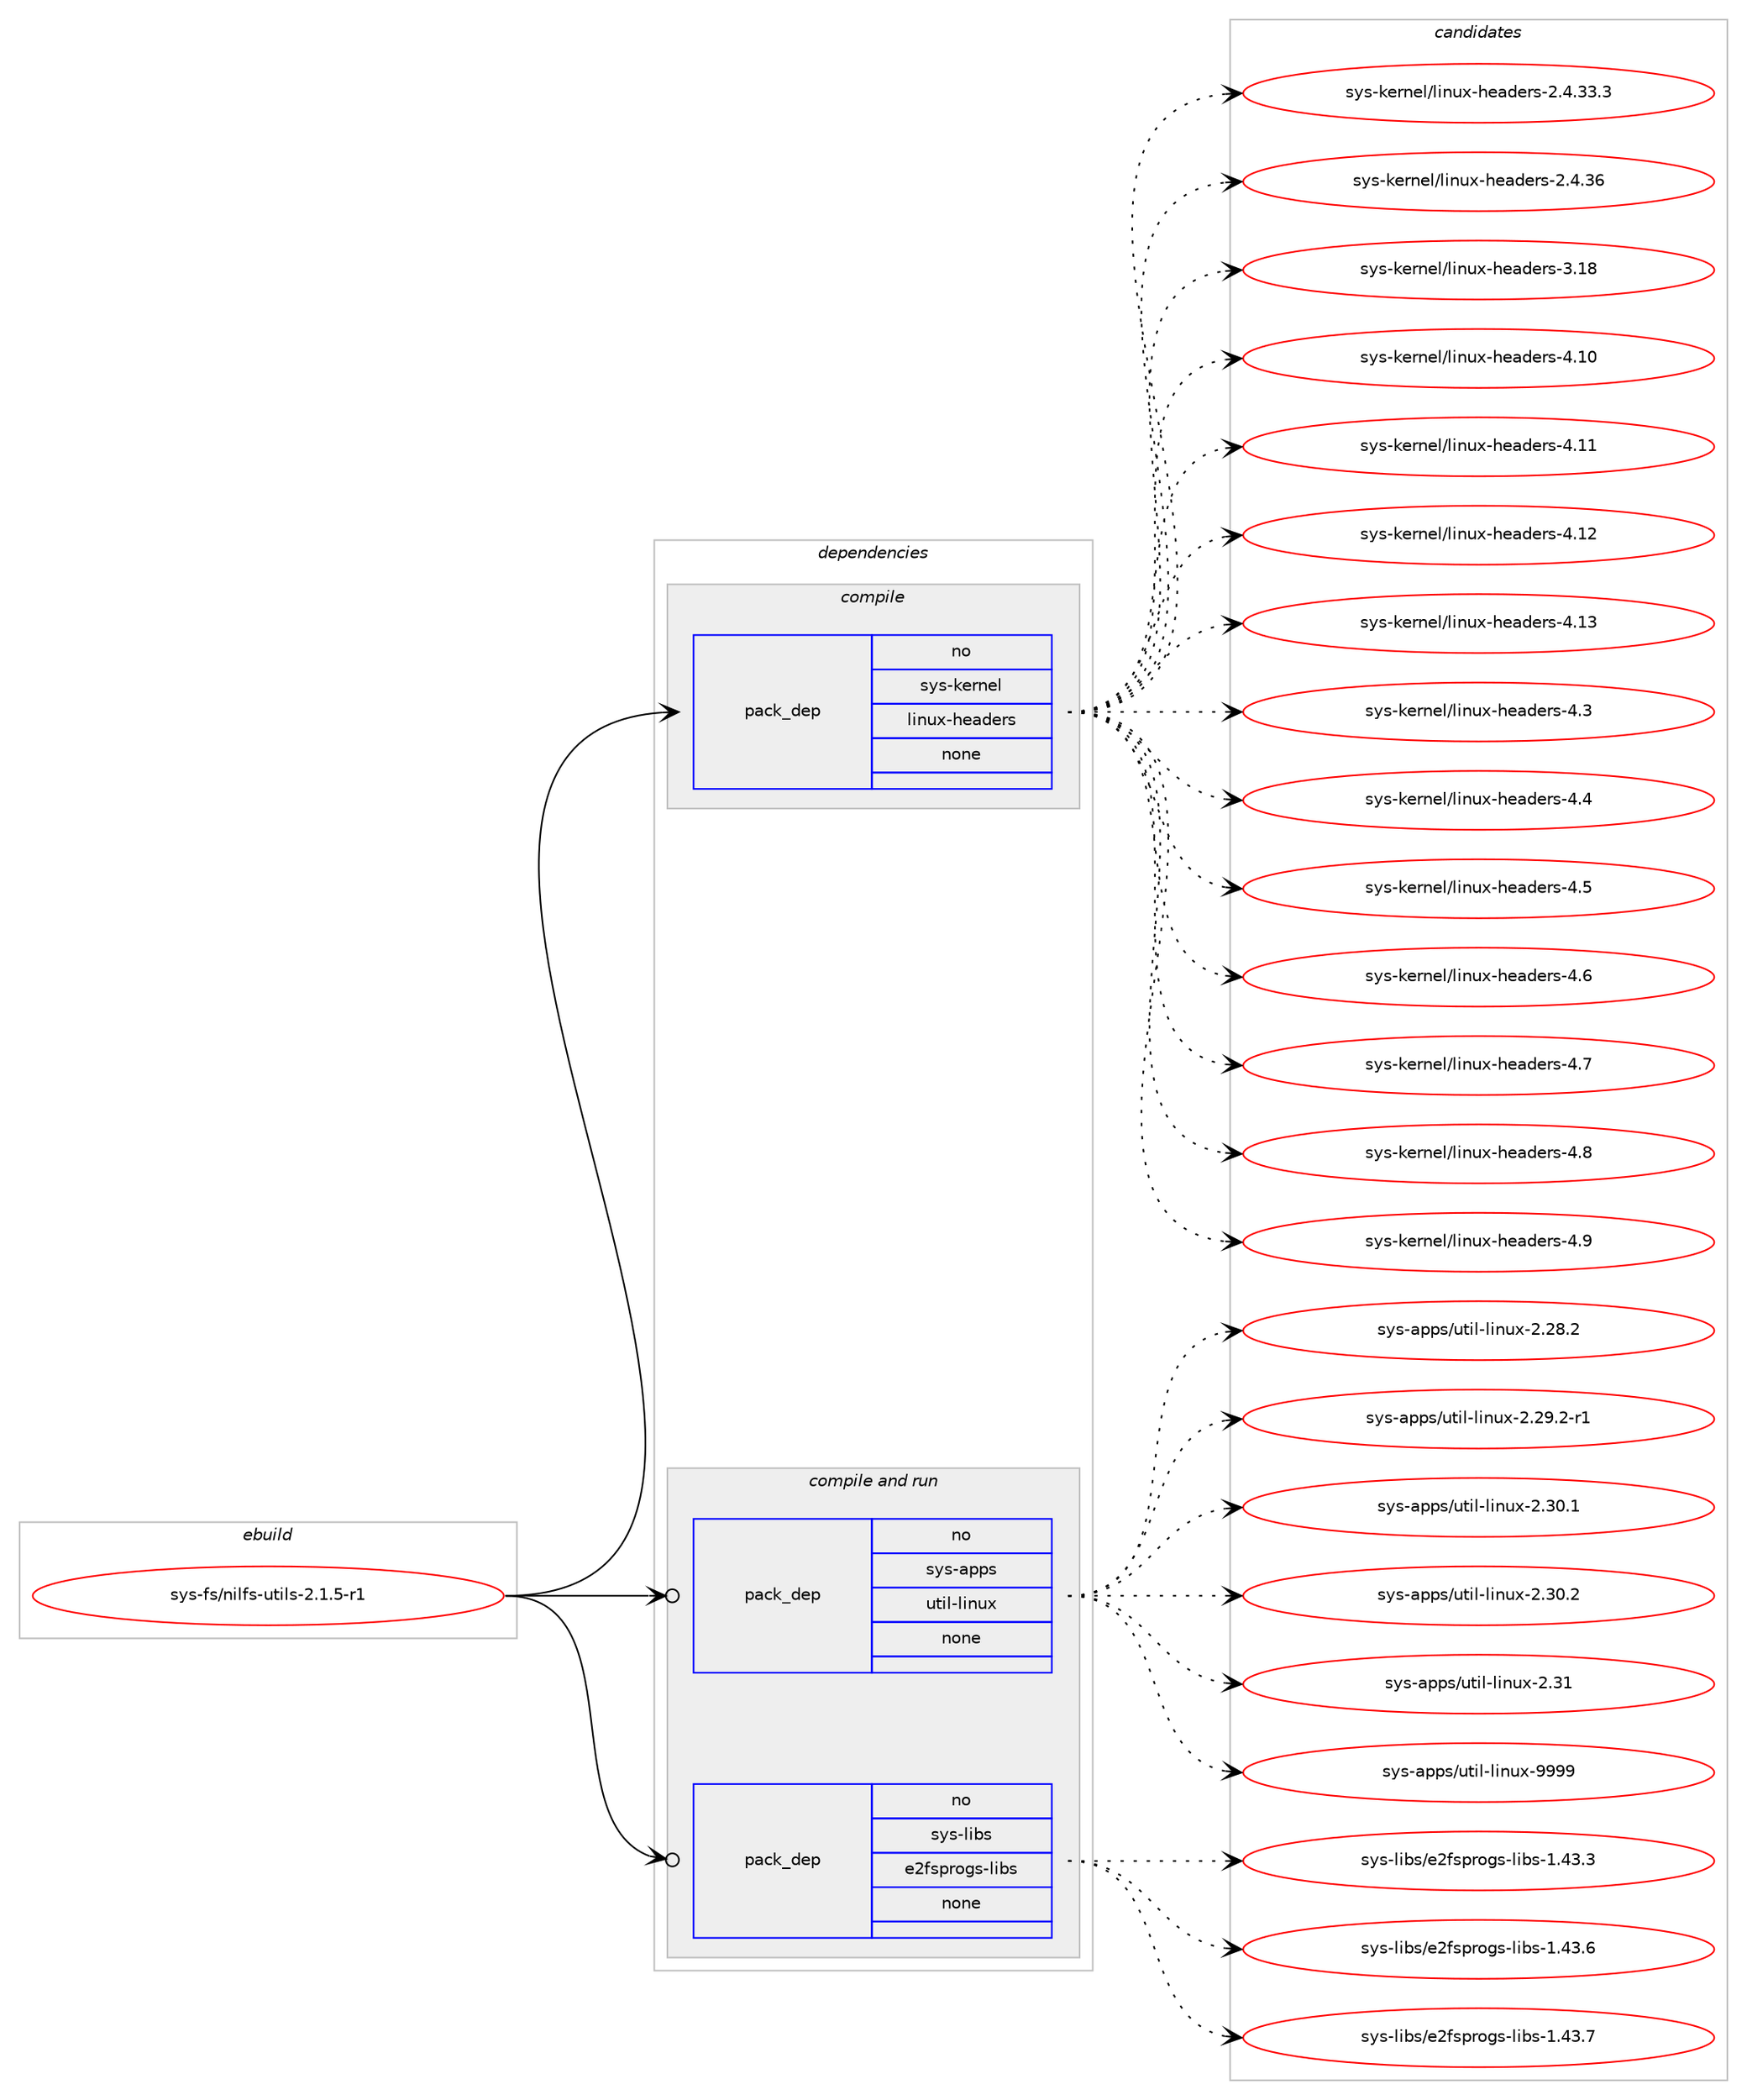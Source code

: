 digraph prolog {

# *************
# Graph options
# *************

newrank=true;
concentrate=true;
compound=true;
graph [rankdir=LR,fontname=Helvetica,fontsize=10,ranksep=1.5];#, ranksep=2.5, nodesep=0.2];
edge  [arrowhead=vee];
node  [fontname=Helvetica,fontsize=10];

# **********
# The ebuild
# **********

subgraph cluster_leftcol {
color=gray;
rank=same;
label=<<i>ebuild</i>>;
id [label="sys-fs/nilfs-utils-2.1.5-r1", color=red, width=4, href="../sys-fs/nilfs-utils-2.1.5-r1.svg"];
}

# ****************
# The dependencies
# ****************

subgraph cluster_midcol {
color=gray;
label=<<i>dependencies</i>>;
subgraph cluster_compile {
fillcolor="#eeeeee";
style=filled;
label=<<i>compile</i>>;
subgraph pack363549 {
dependency489229 [label=<<TABLE BORDER="0" CELLBORDER="1" CELLSPACING="0" CELLPADDING="4" WIDTH="220"><TR><TD ROWSPAN="6" CELLPADDING="30">pack_dep</TD></TR><TR><TD WIDTH="110">no</TD></TR><TR><TD>sys-kernel</TD></TR><TR><TD>linux-headers</TD></TR><TR><TD>none</TD></TR><TR><TD></TD></TR></TABLE>>, shape=none, color=blue];
}
id:e -> dependency489229:w [weight=20,style="solid",arrowhead="vee"];
}
subgraph cluster_compileandrun {
fillcolor="#eeeeee";
style=filled;
label=<<i>compile and run</i>>;
subgraph pack363550 {
dependency489230 [label=<<TABLE BORDER="0" CELLBORDER="1" CELLSPACING="0" CELLPADDING="4" WIDTH="220"><TR><TD ROWSPAN="6" CELLPADDING="30">pack_dep</TD></TR><TR><TD WIDTH="110">no</TD></TR><TR><TD>sys-apps</TD></TR><TR><TD>util-linux</TD></TR><TR><TD>none</TD></TR><TR><TD></TD></TR></TABLE>>, shape=none, color=blue];
}
id:e -> dependency489230:w [weight=20,style="solid",arrowhead="odotvee"];
subgraph pack363551 {
dependency489231 [label=<<TABLE BORDER="0" CELLBORDER="1" CELLSPACING="0" CELLPADDING="4" WIDTH="220"><TR><TD ROWSPAN="6" CELLPADDING="30">pack_dep</TD></TR><TR><TD WIDTH="110">no</TD></TR><TR><TD>sys-libs</TD></TR><TR><TD>e2fsprogs-libs</TD></TR><TR><TD>none</TD></TR><TR><TD></TD></TR></TABLE>>, shape=none, color=blue];
}
id:e -> dependency489231:w [weight=20,style="solid",arrowhead="odotvee"];
}
subgraph cluster_run {
fillcolor="#eeeeee";
style=filled;
label=<<i>run</i>>;
}
}

# **************
# The candidates
# **************

subgraph cluster_choices {
rank=same;
color=gray;
label=<<i>candidates</i>>;

subgraph choice363549 {
color=black;
nodesep=1;
choice11512111545107101114110101108471081051101171204510410197100101114115455046524651514651 [label="sys-kernel/linux-headers-2.4.33.3", color=red, width=4,href="../sys-kernel/linux-headers-2.4.33.3.svg"];
choice1151211154510710111411010110847108105110117120451041019710010111411545504652465154 [label="sys-kernel/linux-headers-2.4.36", color=red, width=4,href="../sys-kernel/linux-headers-2.4.36.svg"];
choice115121115451071011141101011084710810511011712045104101971001011141154551464956 [label="sys-kernel/linux-headers-3.18", color=red, width=4,href="../sys-kernel/linux-headers-3.18.svg"];
choice115121115451071011141101011084710810511011712045104101971001011141154552464948 [label="sys-kernel/linux-headers-4.10", color=red, width=4,href="../sys-kernel/linux-headers-4.10.svg"];
choice115121115451071011141101011084710810511011712045104101971001011141154552464949 [label="sys-kernel/linux-headers-4.11", color=red, width=4,href="../sys-kernel/linux-headers-4.11.svg"];
choice115121115451071011141101011084710810511011712045104101971001011141154552464950 [label="sys-kernel/linux-headers-4.12", color=red, width=4,href="../sys-kernel/linux-headers-4.12.svg"];
choice115121115451071011141101011084710810511011712045104101971001011141154552464951 [label="sys-kernel/linux-headers-4.13", color=red, width=4,href="../sys-kernel/linux-headers-4.13.svg"];
choice1151211154510710111411010110847108105110117120451041019710010111411545524651 [label="sys-kernel/linux-headers-4.3", color=red, width=4,href="../sys-kernel/linux-headers-4.3.svg"];
choice1151211154510710111411010110847108105110117120451041019710010111411545524652 [label="sys-kernel/linux-headers-4.4", color=red, width=4,href="../sys-kernel/linux-headers-4.4.svg"];
choice1151211154510710111411010110847108105110117120451041019710010111411545524653 [label="sys-kernel/linux-headers-4.5", color=red, width=4,href="../sys-kernel/linux-headers-4.5.svg"];
choice1151211154510710111411010110847108105110117120451041019710010111411545524654 [label="sys-kernel/linux-headers-4.6", color=red, width=4,href="../sys-kernel/linux-headers-4.6.svg"];
choice1151211154510710111411010110847108105110117120451041019710010111411545524655 [label="sys-kernel/linux-headers-4.7", color=red, width=4,href="../sys-kernel/linux-headers-4.7.svg"];
choice1151211154510710111411010110847108105110117120451041019710010111411545524656 [label="sys-kernel/linux-headers-4.8", color=red, width=4,href="../sys-kernel/linux-headers-4.8.svg"];
choice1151211154510710111411010110847108105110117120451041019710010111411545524657 [label="sys-kernel/linux-headers-4.9", color=red, width=4,href="../sys-kernel/linux-headers-4.9.svg"];
dependency489229:e -> choice11512111545107101114110101108471081051101171204510410197100101114115455046524651514651:w [style=dotted,weight="100"];
dependency489229:e -> choice1151211154510710111411010110847108105110117120451041019710010111411545504652465154:w [style=dotted,weight="100"];
dependency489229:e -> choice115121115451071011141101011084710810511011712045104101971001011141154551464956:w [style=dotted,weight="100"];
dependency489229:e -> choice115121115451071011141101011084710810511011712045104101971001011141154552464948:w [style=dotted,weight="100"];
dependency489229:e -> choice115121115451071011141101011084710810511011712045104101971001011141154552464949:w [style=dotted,weight="100"];
dependency489229:e -> choice115121115451071011141101011084710810511011712045104101971001011141154552464950:w [style=dotted,weight="100"];
dependency489229:e -> choice115121115451071011141101011084710810511011712045104101971001011141154552464951:w [style=dotted,weight="100"];
dependency489229:e -> choice1151211154510710111411010110847108105110117120451041019710010111411545524651:w [style=dotted,weight="100"];
dependency489229:e -> choice1151211154510710111411010110847108105110117120451041019710010111411545524652:w [style=dotted,weight="100"];
dependency489229:e -> choice1151211154510710111411010110847108105110117120451041019710010111411545524653:w [style=dotted,weight="100"];
dependency489229:e -> choice1151211154510710111411010110847108105110117120451041019710010111411545524654:w [style=dotted,weight="100"];
dependency489229:e -> choice1151211154510710111411010110847108105110117120451041019710010111411545524655:w [style=dotted,weight="100"];
dependency489229:e -> choice1151211154510710111411010110847108105110117120451041019710010111411545524656:w [style=dotted,weight="100"];
dependency489229:e -> choice1151211154510710111411010110847108105110117120451041019710010111411545524657:w [style=dotted,weight="100"];
}
subgraph choice363550 {
color=black;
nodesep=1;
choice1151211154597112112115471171161051084510810511011712045504650564650 [label="sys-apps/util-linux-2.28.2", color=red, width=4,href="../sys-apps/util-linux-2.28.2.svg"];
choice11512111545971121121154711711610510845108105110117120455046505746504511449 [label="sys-apps/util-linux-2.29.2-r1", color=red, width=4,href="../sys-apps/util-linux-2.29.2-r1.svg"];
choice1151211154597112112115471171161051084510810511011712045504651484649 [label="sys-apps/util-linux-2.30.1", color=red, width=4,href="../sys-apps/util-linux-2.30.1.svg"];
choice1151211154597112112115471171161051084510810511011712045504651484650 [label="sys-apps/util-linux-2.30.2", color=red, width=4,href="../sys-apps/util-linux-2.30.2.svg"];
choice115121115459711211211547117116105108451081051101171204550465149 [label="sys-apps/util-linux-2.31", color=red, width=4,href="../sys-apps/util-linux-2.31.svg"];
choice115121115459711211211547117116105108451081051101171204557575757 [label="sys-apps/util-linux-9999", color=red, width=4,href="../sys-apps/util-linux-9999.svg"];
dependency489230:e -> choice1151211154597112112115471171161051084510810511011712045504650564650:w [style=dotted,weight="100"];
dependency489230:e -> choice11512111545971121121154711711610510845108105110117120455046505746504511449:w [style=dotted,weight="100"];
dependency489230:e -> choice1151211154597112112115471171161051084510810511011712045504651484649:w [style=dotted,weight="100"];
dependency489230:e -> choice1151211154597112112115471171161051084510810511011712045504651484650:w [style=dotted,weight="100"];
dependency489230:e -> choice115121115459711211211547117116105108451081051101171204550465149:w [style=dotted,weight="100"];
dependency489230:e -> choice115121115459711211211547117116105108451081051101171204557575757:w [style=dotted,weight="100"];
}
subgraph choice363551 {
color=black;
nodesep=1;
choice11512111545108105981154710150102115112114111103115451081059811545494652514651 [label="sys-libs/e2fsprogs-libs-1.43.3", color=red, width=4,href="../sys-libs/e2fsprogs-libs-1.43.3.svg"];
choice11512111545108105981154710150102115112114111103115451081059811545494652514654 [label="sys-libs/e2fsprogs-libs-1.43.6", color=red, width=4,href="../sys-libs/e2fsprogs-libs-1.43.6.svg"];
choice11512111545108105981154710150102115112114111103115451081059811545494652514655 [label="sys-libs/e2fsprogs-libs-1.43.7", color=red, width=4,href="../sys-libs/e2fsprogs-libs-1.43.7.svg"];
dependency489231:e -> choice11512111545108105981154710150102115112114111103115451081059811545494652514651:w [style=dotted,weight="100"];
dependency489231:e -> choice11512111545108105981154710150102115112114111103115451081059811545494652514654:w [style=dotted,weight="100"];
dependency489231:e -> choice11512111545108105981154710150102115112114111103115451081059811545494652514655:w [style=dotted,weight="100"];
}
}

}
